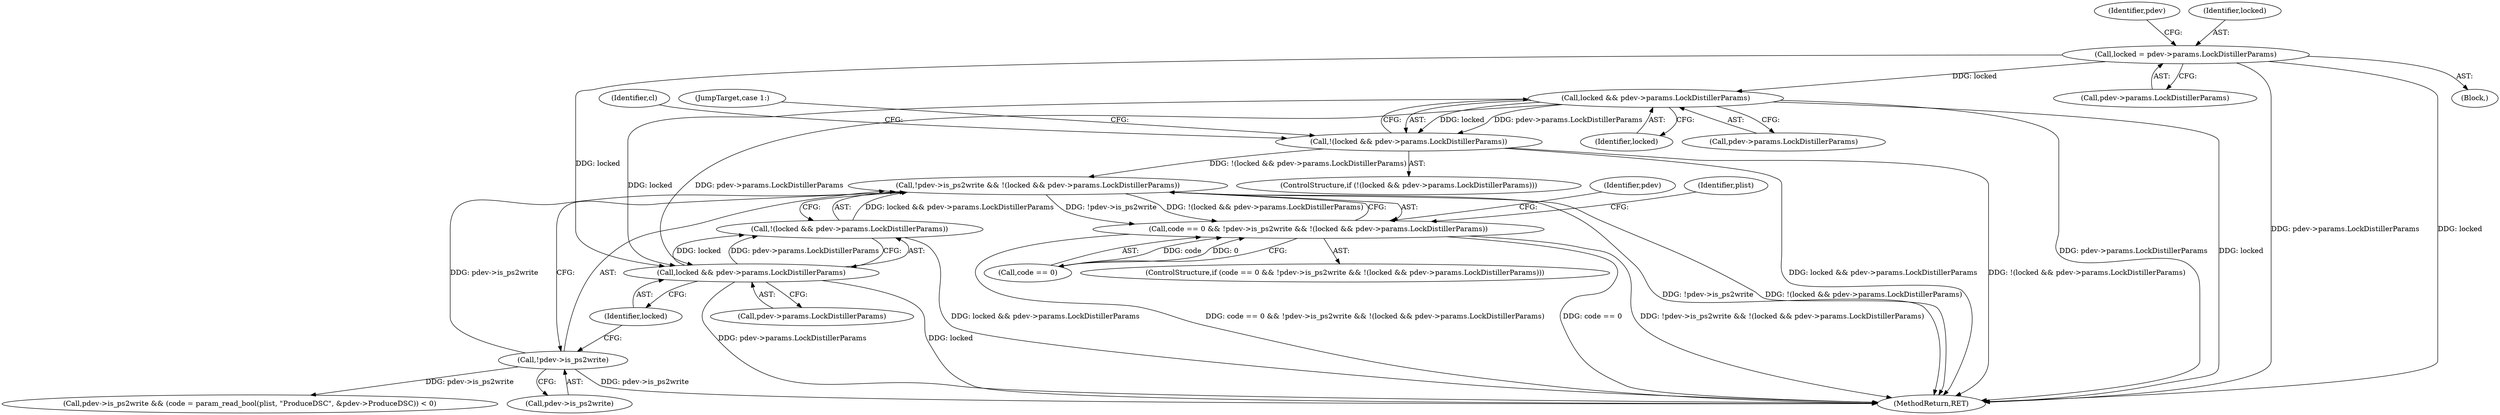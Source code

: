 digraph "0_ghostscript_c3476dde7743761a4e1d39a631716199b696b880@API" {
"1000573" [label="(Call,!pdev->is_ps2write && !(locked && pdev->params.LockDistillerParams))"];
"1000574" [label="(Call,!pdev->is_ps2write)"];
"1000578" [label="(Call,!(locked && pdev->params.LockDistillerParams))"];
"1000579" [label="(Call,locked && pdev->params.LockDistillerParams)"];
"1000140" [label="(Call,locked = pdev->params.LockDistillerParams)"];
"1000418" [label="(Call,locked && pdev->params.LockDistillerParams)"];
"1000417" [label="(Call,!(locked && pdev->params.LockDistillerParams))"];
"1000569" [label="(Call,code == 0 && !pdev->is_ps2write && !(locked && pdev->params.LockDistillerParams))"];
"1000418" [label="(Call,locked && pdev->params.LockDistillerParams)"];
"1000142" [label="(Call,pdev->params.LockDistillerParams)"];
"1000580" [label="(Identifier,locked)"];
"1000151" [label="(Identifier,pdev)"];
"1001549" [label="(MethodReturn,RET)"];
"1000579" [label="(Call,locked && pdev->params.LockDistillerParams)"];
"1000569" [label="(Call,code == 0 && !pdev->is_ps2write && !(locked && pdev->params.LockDistillerParams))"];
"1000578" [label="(Call,!(locked && pdev->params.LockDistillerParams))"];
"1000588" [label="(Identifier,pdev)"];
"1000570" [label="(Call,code == 0)"];
"1000141" [label="(Identifier,locked)"];
"1000428" [label="(Identifier,cl)"];
"1000573" [label="(Call,!pdev->is_ps2write && !(locked && pdev->params.LockDistillerParams))"];
"1000531" [label="(JumpTarget,case 1:)"];
"1000419" [label="(Identifier,locked)"];
"1000575" [label="(Call,pdev->is_ps2write)"];
"1000581" [label="(Call,pdev->params.LockDistillerParams)"];
"1000568" [label="(ControlStructure,if (code == 0 && !pdev->is_ps2write && !(locked && pdev->params.LockDistillerParams)))"];
"1000574" [label="(Call,!pdev->is_ps2write)"];
"1000689" [label="(Call,pdev->is_ps2write && (code = param_read_bool(plist, \"ProduceDSC\", &pdev->ProduceDSC)) < 0)"];
"1000593" [label="(Identifier,plist)"];
"1000122" [label="(Block,)"];
"1000416" [label="(ControlStructure,if (!(locked && pdev->params.LockDistillerParams)))"];
"1000140" [label="(Call,locked = pdev->params.LockDistillerParams)"];
"1000420" [label="(Call,pdev->params.LockDistillerParams)"];
"1000417" [label="(Call,!(locked && pdev->params.LockDistillerParams))"];
"1000573" -> "1000569"  [label="AST: "];
"1000573" -> "1000574"  [label="CFG: "];
"1000573" -> "1000578"  [label="CFG: "];
"1000574" -> "1000573"  [label="AST: "];
"1000578" -> "1000573"  [label="AST: "];
"1000569" -> "1000573"  [label="CFG: "];
"1000573" -> "1001549"  [label="DDG: !pdev->is_ps2write"];
"1000573" -> "1001549"  [label="DDG: !(locked && pdev->params.LockDistillerParams)"];
"1000573" -> "1000569"  [label="DDG: !pdev->is_ps2write"];
"1000573" -> "1000569"  [label="DDG: !(locked && pdev->params.LockDistillerParams)"];
"1000574" -> "1000573"  [label="DDG: pdev->is_ps2write"];
"1000578" -> "1000573"  [label="DDG: locked && pdev->params.LockDistillerParams"];
"1000417" -> "1000573"  [label="DDG: !(locked && pdev->params.LockDistillerParams)"];
"1000574" -> "1000575"  [label="CFG: "];
"1000575" -> "1000574"  [label="AST: "];
"1000580" -> "1000574"  [label="CFG: "];
"1000574" -> "1001549"  [label="DDG: pdev->is_ps2write"];
"1000574" -> "1000689"  [label="DDG: pdev->is_ps2write"];
"1000578" -> "1000579"  [label="CFG: "];
"1000579" -> "1000578"  [label="AST: "];
"1000578" -> "1001549"  [label="DDG: locked && pdev->params.LockDistillerParams"];
"1000579" -> "1000578"  [label="DDG: locked"];
"1000579" -> "1000578"  [label="DDG: pdev->params.LockDistillerParams"];
"1000579" -> "1000580"  [label="CFG: "];
"1000579" -> "1000581"  [label="CFG: "];
"1000580" -> "1000579"  [label="AST: "];
"1000581" -> "1000579"  [label="AST: "];
"1000579" -> "1001549"  [label="DDG: locked"];
"1000579" -> "1001549"  [label="DDG: pdev->params.LockDistillerParams"];
"1000140" -> "1000579"  [label="DDG: locked"];
"1000418" -> "1000579"  [label="DDG: locked"];
"1000418" -> "1000579"  [label="DDG: pdev->params.LockDistillerParams"];
"1000140" -> "1000122"  [label="AST: "];
"1000140" -> "1000142"  [label="CFG: "];
"1000141" -> "1000140"  [label="AST: "];
"1000142" -> "1000140"  [label="AST: "];
"1000151" -> "1000140"  [label="CFG: "];
"1000140" -> "1001549"  [label="DDG: pdev->params.LockDistillerParams"];
"1000140" -> "1001549"  [label="DDG: locked"];
"1000140" -> "1000418"  [label="DDG: locked"];
"1000418" -> "1000417"  [label="AST: "];
"1000418" -> "1000419"  [label="CFG: "];
"1000418" -> "1000420"  [label="CFG: "];
"1000419" -> "1000418"  [label="AST: "];
"1000420" -> "1000418"  [label="AST: "];
"1000417" -> "1000418"  [label="CFG: "];
"1000418" -> "1001549"  [label="DDG: pdev->params.LockDistillerParams"];
"1000418" -> "1001549"  [label="DDG: locked"];
"1000418" -> "1000417"  [label="DDG: locked"];
"1000418" -> "1000417"  [label="DDG: pdev->params.LockDistillerParams"];
"1000417" -> "1000416"  [label="AST: "];
"1000428" -> "1000417"  [label="CFG: "];
"1000531" -> "1000417"  [label="CFG: "];
"1000417" -> "1001549"  [label="DDG: locked && pdev->params.LockDistillerParams"];
"1000417" -> "1001549"  [label="DDG: !(locked && pdev->params.LockDistillerParams)"];
"1000569" -> "1000568"  [label="AST: "];
"1000569" -> "1000570"  [label="CFG: "];
"1000570" -> "1000569"  [label="AST: "];
"1000588" -> "1000569"  [label="CFG: "];
"1000593" -> "1000569"  [label="CFG: "];
"1000569" -> "1001549"  [label="DDG: code == 0 && !pdev->is_ps2write && !(locked && pdev->params.LockDistillerParams)"];
"1000569" -> "1001549"  [label="DDG: code == 0"];
"1000569" -> "1001549"  [label="DDG: !pdev->is_ps2write && !(locked && pdev->params.LockDistillerParams)"];
"1000570" -> "1000569"  [label="DDG: code"];
"1000570" -> "1000569"  [label="DDG: 0"];
}
